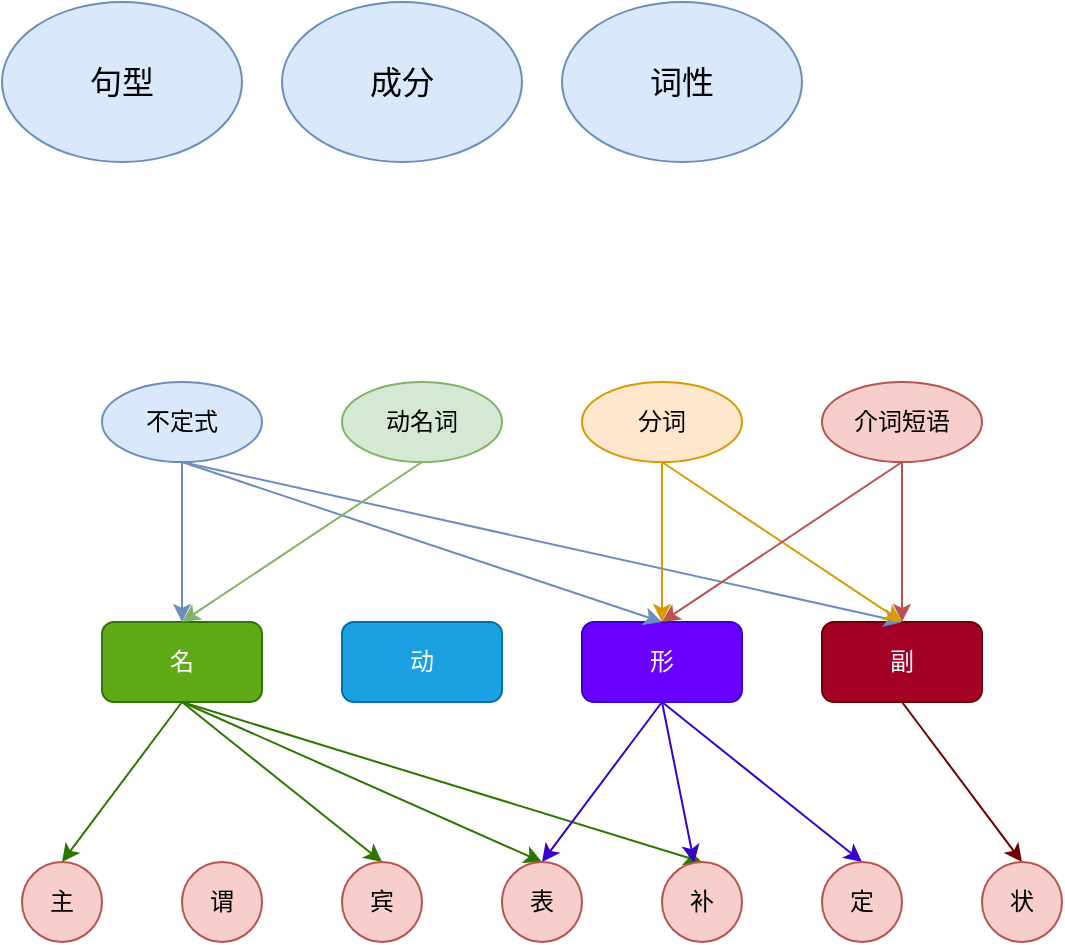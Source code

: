 <mxfile version="23.1.1" type="github">
  <diagram id="4i4ENBiobVN-bLH9ApV7" name="Page-1">
    <mxGraphModel dx="968" dy="684" grid="1" gridSize="10" guides="1" tooltips="1" connect="1" arrows="1" fold="1" page="1" pageScale="1" pageWidth="850" pageHeight="1100" math="0" shadow="0">
      <root>
        <mxCell id="0" />
        <mxCell id="1" parent="0" />
        <mxCell id="xEOKrewcvFzrr2aANLQc-1" value="&lt;font style=&quot;font-size: 16px;&quot;&gt;句型&lt;/font&gt;" style="ellipse;whiteSpace=wrap;html=1;fillColor=#dae8fc;strokeColor=#6c8ebf;" parent="1" vertex="1">
          <mxGeometry x="150" y="130" width="120" height="80" as="geometry" />
        </mxCell>
        <mxCell id="xEOKrewcvFzrr2aANLQc-2" value="&lt;font style=&quot;font-size: 16px;&quot;&gt;成分&lt;/font&gt;" style="ellipse;whiteSpace=wrap;html=1;fillColor=#dae8fc;strokeColor=#6c8ebf;" parent="1" vertex="1">
          <mxGeometry x="290" y="130" width="120" height="80" as="geometry" />
        </mxCell>
        <mxCell id="xEOKrewcvFzrr2aANLQc-3" value="&lt;font style=&quot;font-size: 16px;&quot;&gt;词性&lt;/font&gt;" style="ellipse;whiteSpace=wrap;html=1;fillColor=#dae8fc;strokeColor=#6c8ebf;" parent="1" vertex="1">
          <mxGeometry x="430" y="130" width="120" height="80" as="geometry" />
        </mxCell>
        <mxCell id="_c2CzpQ3k8dUNMOuMVB_-40" style="rounded=0;orthogonalLoop=1;jettySize=auto;html=1;exitX=0.5;exitY=1;exitDx=0;exitDy=0;entryX=0.5;entryY=0;entryDx=0;entryDy=0;fillColor=#60a917;strokeColor=#2D7600;" edge="1" parent="1" source="_c2CzpQ3k8dUNMOuMVB_-8" target="_c2CzpQ3k8dUNMOuMVB_-19">
          <mxGeometry relative="1" as="geometry" />
        </mxCell>
        <mxCell id="_c2CzpQ3k8dUNMOuMVB_-41" style="rounded=0;orthogonalLoop=1;jettySize=auto;html=1;exitX=0.5;exitY=1;exitDx=0;exitDy=0;entryX=0.5;entryY=0;entryDx=0;entryDy=0;fillColor=#60a917;strokeColor=#2D7600;" edge="1" parent="1" source="_c2CzpQ3k8dUNMOuMVB_-8" target="_c2CzpQ3k8dUNMOuMVB_-21">
          <mxGeometry relative="1" as="geometry" />
        </mxCell>
        <mxCell id="_c2CzpQ3k8dUNMOuMVB_-42" style="rounded=0;orthogonalLoop=1;jettySize=auto;html=1;exitX=0.5;exitY=1;exitDx=0;exitDy=0;entryX=0.5;entryY=0;entryDx=0;entryDy=0;fillColor=#60a917;strokeColor=#2D7600;" edge="1" parent="1" source="_c2CzpQ3k8dUNMOuMVB_-8" target="_c2CzpQ3k8dUNMOuMVB_-22">
          <mxGeometry relative="1" as="geometry" />
        </mxCell>
        <mxCell id="_c2CzpQ3k8dUNMOuMVB_-43" style="rounded=0;orthogonalLoop=1;jettySize=auto;html=1;exitX=0.5;exitY=1;exitDx=0;exitDy=0;entryX=0.5;entryY=0;entryDx=0;entryDy=0;fillColor=#60a917;strokeColor=#2D7600;" edge="1" parent="1" source="_c2CzpQ3k8dUNMOuMVB_-8" target="_c2CzpQ3k8dUNMOuMVB_-23">
          <mxGeometry relative="1" as="geometry" />
        </mxCell>
        <mxCell id="_c2CzpQ3k8dUNMOuMVB_-8" value="名" style="rounded=1;whiteSpace=wrap;html=1;fillColor=#60a917;strokeColor=#2D7600;fontColor=#ffffff;" vertex="1" parent="1">
          <mxGeometry x="200" y="440" width="80" height="40" as="geometry" />
        </mxCell>
        <mxCell id="_c2CzpQ3k8dUNMOuMVB_-9" value="动" style="rounded=1;whiteSpace=wrap;html=1;fillColor=#1ba1e2;strokeColor=#006EAF;fontColor=#ffffff;" vertex="1" parent="1">
          <mxGeometry x="320" y="440" width="80" height="40" as="geometry" />
        </mxCell>
        <mxCell id="_c2CzpQ3k8dUNMOuMVB_-44" style="rounded=0;orthogonalLoop=1;jettySize=auto;html=1;exitX=0.5;exitY=1;exitDx=0;exitDy=0;entryX=0.5;entryY=0;entryDx=0;entryDy=0;fillColor=#6a00ff;strokeColor=#3700CC;" edge="1" parent="1" source="_c2CzpQ3k8dUNMOuMVB_-10" target="_c2CzpQ3k8dUNMOuMVB_-22">
          <mxGeometry relative="1" as="geometry" />
        </mxCell>
        <mxCell id="_c2CzpQ3k8dUNMOuMVB_-45" style="rounded=0;orthogonalLoop=1;jettySize=auto;html=1;exitX=0.5;exitY=1;exitDx=0;exitDy=0;fillColor=#6a00ff;strokeColor=#3700CC;" edge="1" parent="1" source="_c2CzpQ3k8dUNMOuMVB_-10" target="_c2CzpQ3k8dUNMOuMVB_-23">
          <mxGeometry relative="1" as="geometry" />
        </mxCell>
        <mxCell id="_c2CzpQ3k8dUNMOuMVB_-46" style="rounded=0;orthogonalLoop=1;jettySize=auto;html=1;exitX=0.5;exitY=1;exitDx=0;exitDy=0;entryX=0.5;entryY=0;entryDx=0;entryDy=0;fillColor=#6a00ff;strokeColor=#3700CC;" edge="1" parent="1" source="_c2CzpQ3k8dUNMOuMVB_-10" target="_c2CzpQ3k8dUNMOuMVB_-24">
          <mxGeometry relative="1" as="geometry" />
        </mxCell>
        <mxCell id="_c2CzpQ3k8dUNMOuMVB_-10" value="形" style="rounded=1;whiteSpace=wrap;html=1;fillColor=#6a00ff;strokeColor=#3700CC;fontColor=#ffffff;" vertex="1" parent="1">
          <mxGeometry x="440" y="440" width="80" height="40" as="geometry" />
        </mxCell>
        <mxCell id="_c2CzpQ3k8dUNMOuMVB_-47" style="rounded=0;orthogonalLoop=1;jettySize=auto;html=1;exitX=0.5;exitY=1;exitDx=0;exitDy=0;entryX=0.5;entryY=0;entryDx=0;entryDy=0;fillColor=#a20025;strokeColor=#6F0000;" edge="1" parent="1" source="_c2CzpQ3k8dUNMOuMVB_-11" target="_c2CzpQ3k8dUNMOuMVB_-25">
          <mxGeometry relative="1" as="geometry" />
        </mxCell>
        <mxCell id="_c2CzpQ3k8dUNMOuMVB_-11" value="副" style="rounded=1;whiteSpace=wrap;html=1;fillColor=#a20025;strokeColor=#6F0000;fontColor=#ffffff;" vertex="1" parent="1">
          <mxGeometry x="560" y="440" width="80" height="40" as="geometry" />
        </mxCell>
        <mxCell id="_c2CzpQ3k8dUNMOuMVB_-19" value="主" style="ellipse;whiteSpace=wrap;html=1;aspect=fixed;fillColor=#f8cecc;strokeColor=#b85450;" vertex="1" parent="1">
          <mxGeometry x="160" y="560" width="40" height="40" as="geometry" />
        </mxCell>
        <mxCell id="_c2CzpQ3k8dUNMOuMVB_-20" value="谓" style="ellipse;whiteSpace=wrap;html=1;aspect=fixed;fillColor=#f8cecc;strokeColor=#b85450;" vertex="1" parent="1">
          <mxGeometry x="240" y="560" width="40" height="40" as="geometry" />
        </mxCell>
        <mxCell id="_c2CzpQ3k8dUNMOuMVB_-21" value="宾" style="ellipse;whiteSpace=wrap;html=1;aspect=fixed;fillColor=#f8cecc;strokeColor=#b85450;" vertex="1" parent="1">
          <mxGeometry x="320" y="560" width="40" height="40" as="geometry" />
        </mxCell>
        <mxCell id="_c2CzpQ3k8dUNMOuMVB_-22" value="表" style="ellipse;whiteSpace=wrap;html=1;aspect=fixed;fillColor=#f8cecc;strokeColor=#b85450;" vertex="1" parent="1">
          <mxGeometry x="400" y="560" width="40" height="40" as="geometry" />
        </mxCell>
        <mxCell id="_c2CzpQ3k8dUNMOuMVB_-23" value="补" style="ellipse;whiteSpace=wrap;html=1;aspect=fixed;fillColor=#f8cecc;strokeColor=#b85450;" vertex="1" parent="1">
          <mxGeometry x="480" y="560" width="40" height="40" as="geometry" />
        </mxCell>
        <mxCell id="_c2CzpQ3k8dUNMOuMVB_-24" value="定" style="ellipse;whiteSpace=wrap;html=1;aspect=fixed;fillColor=#f8cecc;strokeColor=#b85450;" vertex="1" parent="1">
          <mxGeometry x="560" y="560" width="40" height="40" as="geometry" />
        </mxCell>
        <mxCell id="_c2CzpQ3k8dUNMOuMVB_-25" value="状" style="ellipse;whiteSpace=wrap;html=1;aspect=fixed;fillColor=#f8cecc;strokeColor=#b85450;" vertex="1" parent="1">
          <mxGeometry x="640" y="560" width="40" height="40" as="geometry" />
        </mxCell>
        <mxCell id="_c2CzpQ3k8dUNMOuMVB_-30" style="rounded=0;orthogonalLoop=1;jettySize=auto;html=1;exitX=0.5;exitY=1;exitDx=0;exitDy=0;entryX=0.5;entryY=0;entryDx=0;entryDy=0;jumpStyle=arc;fillColor=#dae8fc;strokeColor=#6c8ebf;" edge="1" parent="1" source="_c2CzpQ3k8dUNMOuMVB_-26" target="_c2CzpQ3k8dUNMOuMVB_-8">
          <mxGeometry relative="1" as="geometry" />
        </mxCell>
        <mxCell id="_c2CzpQ3k8dUNMOuMVB_-32" style="rounded=0;orthogonalLoop=1;jettySize=auto;html=1;exitX=0.5;exitY=1;exitDx=0;exitDy=0;entryX=0.5;entryY=0;entryDx=0;entryDy=0;jumpStyle=arc;fillColor=#dae8fc;strokeColor=#6c8ebf;" edge="1" parent="1" source="_c2CzpQ3k8dUNMOuMVB_-26" target="_c2CzpQ3k8dUNMOuMVB_-10">
          <mxGeometry relative="1" as="geometry" />
        </mxCell>
        <mxCell id="_c2CzpQ3k8dUNMOuMVB_-33" style="rounded=0;orthogonalLoop=1;jettySize=auto;html=1;exitX=0.5;exitY=1;exitDx=0;exitDy=0;jumpStyle=arc;fillColor=#dae8fc;strokeColor=#6c8ebf;entryX=0.5;entryY=0;entryDx=0;entryDy=0;" edge="1" parent="1" source="_c2CzpQ3k8dUNMOuMVB_-26" target="_c2CzpQ3k8dUNMOuMVB_-11">
          <mxGeometry relative="1" as="geometry" />
        </mxCell>
        <mxCell id="_c2CzpQ3k8dUNMOuMVB_-26" value="不定式" style="ellipse;whiteSpace=wrap;html=1;fillColor=#dae8fc;strokeColor=#6c8ebf;" vertex="1" parent="1">
          <mxGeometry x="200" y="320" width="80" height="40" as="geometry" />
        </mxCell>
        <mxCell id="_c2CzpQ3k8dUNMOuMVB_-35" style="rounded=0;orthogonalLoop=1;jettySize=auto;html=1;exitX=0.5;exitY=1;exitDx=0;exitDy=0;entryX=0.5;entryY=0;entryDx=0;entryDy=0;fillColor=#d5e8d4;strokeColor=#82b366;" edge="1" parent="1" source="_c2CzpQ3k8dUNMOuMVB_-27" target="_c2CzpQ3k8dUNMOuMVB_-8">
          <mxGeometry relative="1" as="geometry" />
        </mxCell>
        <mxCell id="_c2CzpQ3k8dUNMOuMVB_-27" value="动名词" style="ellipse;whiteSpace=wrap;html=1;fillColor=#d5e8d4;strokeColor=#82b366;" vertex="1" parent="1">
          <mxGeometry x="320" y="320" width="80" height="40" as="geometry" />
        </mxCell>
        <mxCell id="_c2CzpQ3k8dUNMOuMVB_-36" style="rounded=0;orthogonalLoop=1;jettySize=auto;html=1;exitX=0.5;exitY=1;exitDx=0;exitDy=0;fillColor=#ffe6cc;strokeColor=#d79b00;" edge="1" parent="1" source="_c2CzpQ3k8dUNMOuMVB_-28" target="_c2CzpQ3k8dUNMOuMVB_-10">
          <mxGeometry relative="1" as="geometry" />
        </mxCell>
        <mxCell id="_c2CzpQ3k8dUNMOuMVB_-37" style="rounded=0;orthogonalLoop=1;jettySize=auto;html=1;exitX=0.5;exitY=1;exitDx=0;exitDy=0;entryX=0.5;entryY=0;entryDx=0;entryDy=0;fillColor=#ffe6cc;strokeColor=#d79b00;" edge="1" parent="1" source="_c2CzpQ3k8dUNMOuMVB_-28" target="_c2CzpQ3k8dUNMOuMVB_-11">
          <mxGeometry relative="1" as="geometry" />
        </mxCell>
        <mxCell id="_c2CzpQ3k8dUNMOuMVB_-28" value="分词" style="ellipse;whiteSpace=wrap;html=1;fillColor=#ffe6cc;strokeColor=#d79b00;" vertex="1" parent="1">
          <mxGeometry x="440" y="320" width="80" height="40" as="geometry" />
        </mxCell>
        <mxCell id="_c2CzpQ3k8dUNMOuMVB_-38" style="rounded=0;orthogonalLoop=1;jettySize=auto;html=1;exitX=0.5;exitY=1;exitDx=0;exitDy=0;entryX=0.5;entryY=0;entryDx=0;entryDy=0;fillColor=#f8cecc;strokeColor=#b85450;" edge="1" parent="1" source="_c2CzpQ3k8dUNMOuMVB_-29" target="_c2CzpQ3k8dUNMOuMVB_-10">
          <mxGeometry relative="1" as="geometry" />
        </mxCell>
        <mxCell id="_c2CzpQ3k8dUNMOuMVB_-39" style="rounded=0;orthogonalLoop=1;jettySize=auto;html=1;exitX=0.5;exitY=1;exitDx=0;exitDy=0;fillColor=#f8cecc;strokeColor=#b85450;" edge="1" parent="1" source="_c2CzpQ3k8dUNMOuMVB_-29" target="_c2CzpQ3k8dUNMOuMVB_-11">
          <mxGeometry relative="1" as="geometry" />
        </mxCell>
        <mxCell id="_c2CzpQ3k8dUNMOuMVB_-29" value="介词短语" style="ellipse;whiteSpace=wrap;html=1;fillColor=#f8cecc;strokeColor=#b85450;" vertex="1" parent="1">
          <mxGeometry x="560" y="320" width="80" height="40" as="geometry" />
        </mxCell>
      </root>
    </mxGraphModel>
  </diagram>
</mxfile>
